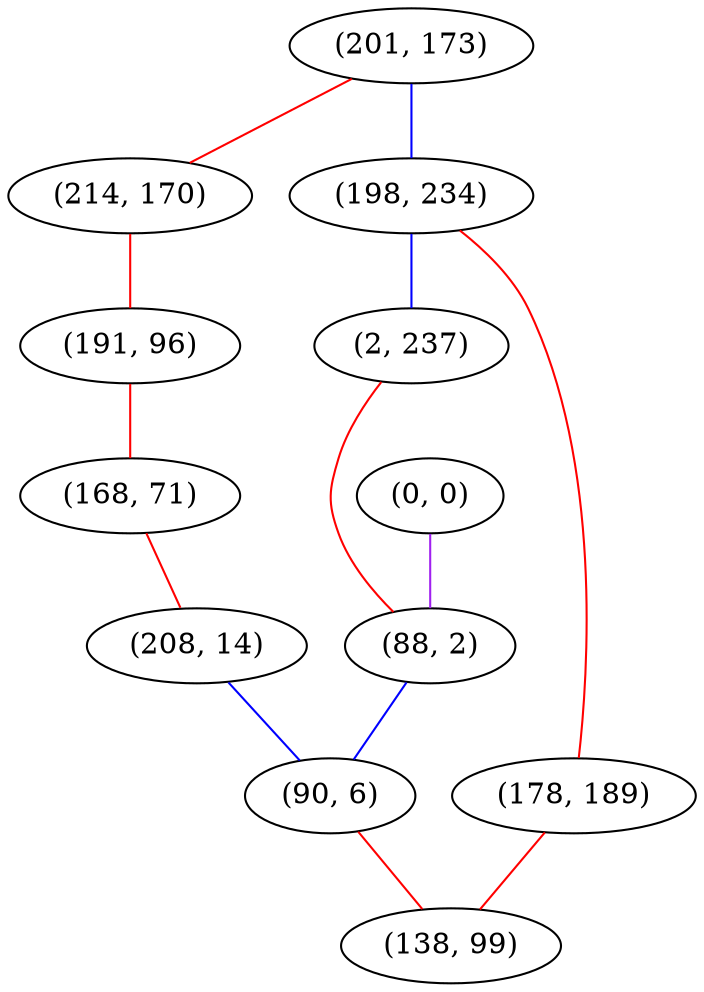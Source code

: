 graph "" {
"(201, 173)";
"(214, 170)";
"(191, 96)";
"(198, 234)";
"(178, 189)";
"(2, 237)";
"(0, 0)";
"(88, 2)";
"(168, 71)";
"(208, 14)";
"(90, 6)";
"(138, 99)";
"(201, 173)" -- "(198, 234)"  [color=blue, key=0, weight=3];
"(201, 173)" -- "(214, 170)"  [color=red, key=0, weight=1];
"(214, 170)" -- "(191, 96)"  [color=red, key=0, weight=1];
"(191, 96)" -- "(168, 71)"  [color=red, key=0, weight=1];
"(198, 234)" -- "(178, 189)"  [color=red, key=0, weight=1];
"(198, 234)" -- "(2, 237)"  [color=blue, key=0, weight=3];
"(178, 189)" -- "(138, 99)"  [color=red, key=0, weight=1];
"(2, 237)" -- "(88, 2)"  [color=red, key=0, weight=1];
"(0, 0)" -- "(88, 2)"  [color=purple, key=0, weight=4];
"(88, 2)" -- "(90, 6)"  [color=blue, key=0, weight=3];
"(168, 71)" -- "(208, 14)"  [color=red, key=0, weight=1];
"(208, 14)" -- "(90, 6)"  [color=blue, key=0, weight=3];
"(90, 6)" -- "(138, 99)"  [color=red, key=0, weight=1];
}
